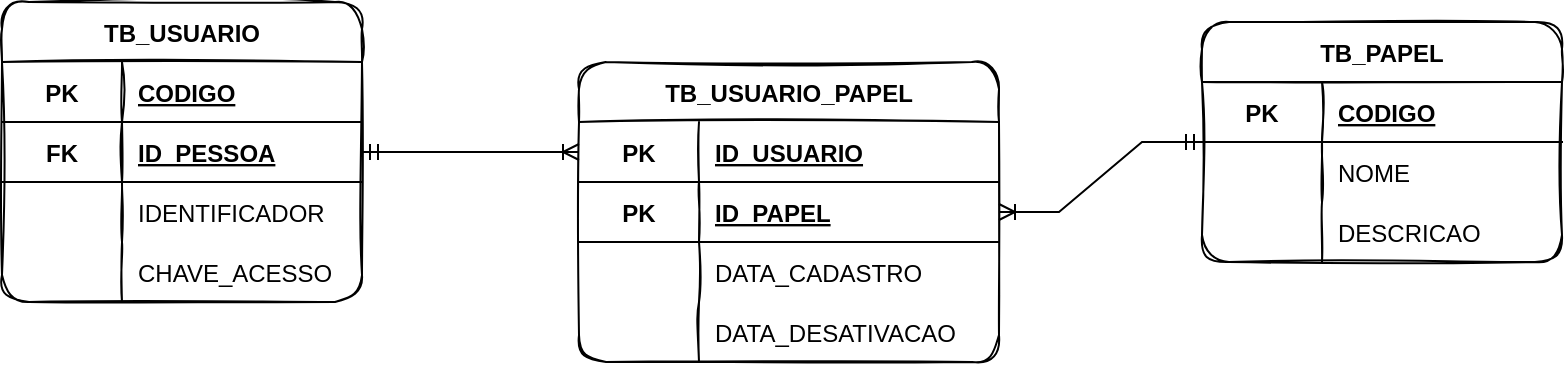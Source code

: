 <mxfile version="20.3.0" type="device"><diagram id="0vdu7SHUhcwAo7yUE04T" name="Página-1"><mxGraphModel dx="1673" dy="1009" grid="1" gridSize="10" guides="1" tooltips="1" connect="1" arrows="1" fold="1" page="1" pageScale="1" pageWidth="827" pageHeight="1169" math="0" shadow="0"><root><mxCell id="0"/><mxCell id="1" parent="0"/><mxCell id="N0LHP6huGB8ZlPGD1EiG-1" value="TB_PAPEL" style="shape=table;startSize=30;container=1;collapsible=1;childLayout=tableLayout;fixedRows=1;rowLines=0;fontStyle=1;align=center;resizeLast=1;rounded=1;sketch=1;gradientColor=none;swimlaneFillColor=default;" vertex="1" parent="1"><mxGeometry x="620" y="30" width="180" height="120" as="geometry"/></mxCell><mxCell id="N0LHP6huGB8ZlPGD1EiG-5" value="" style="shape=tableRow;horizontal=0;startSize=0;swimlaneHead=0;swimlaneBody=0;fillColor=none;collapsible=0;dropTarget=0;points=[[0,0.5],[1,0.5]];portConstraint=eastwest;top=0;left=0;right=0;bottom=1;" vertex="1" parent="N0LHP6huGB8ZlPGD1EiG-1"><mxGeometry y="30" width="180" height="30" as="geometry"/></mxCell><mxCell id="N0LHP6huGB8ZlPGD1EiG-6" value="PK" style="shape=partialRectangle;connectable=0;fillColor=none;top=0;left=0;bottom=0;right=0;fontStyle=1;overflow=hidden;" vertex="1" parent="N0LHP6huGB8ZlPGD1EiG-5"><mxGeometry width="60" height="30" as="geometry"><mxRectangle width="60" height="30" as="alternateBounds"/></mxGeometry></mxCell><mxCell id="N0LHP6huGB8ZlPGD1EiG-7" value="CODIGO" style="shape=partialRectangle;connectable=0;fillColor=none;top=0;left=0;bottom=0;right=0;align=left;spacingLeft=6;fontStyle=5;overflow=hidden;" vertex="1" parent="N0LHP6huGB8ZlPGD1EiG-5"><mxGeometry x="60" width="120" height="30" as="geometry"><mxRectangle width="120" height="30" as="alternateBounds"/></mxGeometry></mxCell><mxCell id="N0LHP6huGB8ZlPGD1EiG-8" value="" style="shape=tableRow;horizontal=0;startSize=0;swimlaneHead=0;swimlaneBody=0;fillColor=none;collapsible=0;dropTarget=0;points=[[0,0.5],[1,0.5]];portConstraint=eastwest;top=0;left=0;right=0;bottom=0;" vertex="1" parent="N0LHP6huGB8ZlPGD1EiG-1"><mxGeometry y="60" width="180" height="30" as="geometry"/></mxCell><mxCell id="N0LHP6huGB8ZlPGD1EiG-9" value="" style="shape=partialRectangle;connectable=0;fillColor=none;top=0;left=0;bottom=0;right=0;editable=1;overflow=hidden;" vertex="1" parent="N0LHP6huGB8ZlPGD1EiG-8"><mxGeometry width="60" height="30" as="geometry"><mxRectangle width="60" height="30" as="alternateBounds"/></mxGeometry></mxCell><mxCell id="N0LHP6huGB8ZlPGD1EiG-10" value="NOME" style="shape=partialRectangle;connectable=0;fillColor=none;top=0;left=0;bottom=0;right=0;align=left;spacingLeft=6;overflow=hidden;" vertex="1" parent="N0LHP6huGB8ZlPGD1EiG-8"><mxGeometry x="60" width="120" height="30" as="geometry"><mxRectangle width="120" height="30" as="alternateBounds"/></mxGeometry></mxCell><mxCell id="N0LHP6huGB8ZlPGD1EiG-11" value="" style="shape=tableRow;horizontal=0;startSize=0;swimlaneHead=0;swimlaneBody=0;fillColor=none;collapsible=0;dropTarget=0;points=[[0,0.5],[1,0.5]];portConstraint=eastwest;top=0;left=0;right=0;bottom=0;" vertex="1" parent="N0LHP6huGB8ZlPGD1EiG-1"><mxGeometry y="90" width="180" height="30" as="geometry"/></mxCell><mxCell id="N0LHP6huGB8ZlPGD1EiG-12" value="" style="shape=partialRectangle;connectable=0;fillColor=none;top=0;left=0;bottom=0;right=0;editable=1;overflow=hidden;" vertex="1" parent="N0LHP6huGB8ZlPGD1EiG-11"><mxGeometry width="60" height="30" as="geometry"><mxRectangle width="60" height="30" as="alternateBounds"/></mxGeometry></mxCell><mxCell id="N0LHP6huGB8ZlPGD1EiG-13" value="DESCRICAO" style="shape=partialRectangle;connectable=0;fillColor=none;top=0;left=0;bottom=0;right=0;align=left;spacingLeft=6;overflow=hidden;" vertex="1" parent="N0LHP6huGB8ZlPGD1EiG-11"><mxGeometry x="60" width="120" height="30" as="geometry"><mxRectangle width="120" height="30" as="alternateBounds"/></mxGeometry></mxCell><mxCell id="N0LHP6huGB8ZlPGD1EiG-14" value="TB_USUARIO" style="shape=table;startSize=30;container=1;collapsible=1;childLayout=tableLayout;fixedRows=1;rowLines=0;fontStyle=1;align=center;resizeLast=1;rounded=1;sketch=1;gradientColor=none;swimlaneFillColor=default;" vertex="1" parent="1"><mxGeometry x="20" y="20" width="180" height="150" as="geometry"/></mxCell><mxCell id="N0LHP6huGB8ZlPGD1EiG-15" value="" style="shape=tableRow;horizontal=0;startSize=0;swimlaneHead=0;swimlaneBody=0;fillColor=none;collapsible=0;dropTarget=0;points=[[0,0.5],[1,0.5]];portConstraint=eastwest;top=0;left=0;right=0;bottom=1;" vertex="1" parent="N0LHP6huGB8ZlPGD1EiG-14"><mxGeometry y="30" width="180" height="30" as="geometry"/></mxCell><mxCell id="N0LHP6huGB8ZlPGD1EiG-16" value="PK" style="shape=partialRectangle;connectable=0;fillColor=none;top=0;left=0;bottom=0;right=0;fontStyle=1;overflow=hidden;" vertex="1" parent="N0LHP6huGB8ZlPGD1EiG-15"><mxGeometry width="60" height="30" as="geometry"><mxRectangle width="60" height="30" as="alternateBounds"/></mxGeometry></mxCell><mxCell id="N0LHP6huGB8ZlPGD1EiG-17" value="CODIGO" style="shape=partialRectangle;connectable=0;fillColor=none;top=0;left=0;bottom=0;right=0;align=left;spacingLeft=6;fontStyle=5;overflow=hidden;" vertex="1" parent="N0LHP6huGB8ZlPGD1EiG-15"><mxGeometry x="60" width="120" height="30" as="geometry"><mxRectangle width="120" height="30" as="alternateBounds"/></mxGeometry></mxCell><mxCell id="N0LHP6huGB8ZlPGD1EiG-27" value="" style="shape=tableRow;horizontal=0;startSize=0;swimlaneHead=0;swimlaneBody=0;fillColor=none;collapsible=0;dropTarget=0;points=[[0,0.5],[1,0.5]];portConstraint=eastwest;top=0;left=0;right=0;bottom=1;" vertex="1" parent="N0LHP6huGB8ZlPGD1EiG-14"><mxGeometry y="60" width="180" height="30" as="geometry"/></mxCell><mxCell id="N0LHP6huGB8ZlPGD1EiG-28" value="FK" style="shape=partialRectangle;connectable=0;fillColor=none;top=0;left=0;bottom=0;right=0;fontStyle=1;overflow=hidden;" vertex="1" parent="N0LHP6huGB8ZlPGD1EiG-27"><mxGeometry width="60" height="30" as="geometry"><mxRectangle width="60" height="30" as="alternateBounds"/></mxGeometry></mxCell><mxCell id="N0LHP6huGB8ZlPGD1EiG-29" value="ID_PESSOA" style="shape=partialRectangle;connectable=0;fillColor=none;top=0;left=0;bottom=0;right=0;align=left;spacingLeft=6;fontStyle=5;overflow=hidden;" vertex="1" parent="N0LHP6huGB8ZlPGD1EiG-27"><mxGeometry x="60" width="120" height="30" as="geometry"><mxRectangle width="120" height="30" as="alternateBounds"/></mxGeometry></mxCell><mxCell id="N0LHP6huGB8ZlPGD1EiG-18" value="" style="shape=tableRow;horizontal=0;startSize=0;swimlaneHead=0;swimlaneBody=0;fillColor=none;collapsible=0;dropTarget=0;points=[[0,0.5],[1,0.5]];portConstraint=eastwest;top=0;left=0;right=0;bottom=0;" vertex="1" parent="N0LHP6huGB8ZlPGD1EiG-14"><mxGeometry y="90" width="180" height="30" as="geometry"/></mxCell><mxCell id="N0LHP6huGB8ZlPGD1EiG-19" value="" style="shape=partialRectangle;connectable=0;fillColor=none;top=0;left=0;bottom=0;right=0;editable=1;overflow=hidden;" vertex="1" parent="N0LHP6huGB8ZlPGD1EiG-18"><mxGeometry width="60" height="30" as="geometry"><mxRectangle width="60" height="30" as="alternateBounds"/></mxGeometry></mxCell><mxCell id="N0LHP6huGB8ZlPGD1EiG-20" value="IDENTIFICADOR" style="shape=partialRectangle;connectable=0;fillColor=none;top=0;left=0;bottom=0;right=0;align=left;spacingLeft=6;overflow=hidden;" vertex="1" parent="N0LHP6huGB8ZlPGD1EiG-18"><mxGeometry x="60" width="120" height="30" as="geometry"><mxRectangle width="120" height="30" as="alternateBounds"/></mxGeometry></mxCell><mxCell id="N0LHP6huGB8ZlPGD1EiG-21" value="" style="shape=tableRow;horizontal=0;startSize=0;swimlaneHead=0;swimlaneBody=0;fillColor=none;collapsible=0;dropTarget=0;points=[[0,0.5],[1,0.5]];portConstraint=eastwest;top=0;left=0;right=0;bottom=0;" vertex="1" parent="N0LHP6huGB8ZlPGD1EiG-14"><mxGeometry y="120" width="180" height="30" as="geometry"/></mxCell><mxCell id="N0LHP6huGB8ZlPGD1EiG-22" value="" style="shape=partialRectangle;connectable=0;fillColor=none;top=0;left=0;bottom=0;right=0;editable=1;overflow=hidden;" vertex="1" parent="N0LHP6huGB8ZlPGD1EiG-21"><mxGeometry width="60" height="30" as="geometry"><mxRectangle width="60" height="30" as="alternateBounds"/></mxGeometry></mxCell><mxCell id="N0LHP6huGB8ZlPGD1EiG-23" value="CHAVE_ACESSO" style="shape=partialRectangle;connectable=0;fillColor=none;top=0;left=0;bottom=0;right=0;align=left;spacingLeft=6;overflow=hidden;" vertex="1" parent="N0LHP6huGB8ZlPGD1EiG-21"><mxGeometry x="60" width="120" height="30" as="geometry"><mxRectangle width="120" height="30" as="alternateBounds"/></mxGeometry></mxCell><mxCell id="N0LHP6huGB8ZlPGD1EiG-30" value="TB_USUARIO_PAPEL" style="shape=table;startSize=30;container=1;collapsible=1;childLayout=tableLayout;fixedRows=1;rowLines=0;fontStyle=1;align=center;resizeLast=1;rounded=1;sketch=1;gradientColor=none;swimlaneFillColor=default;" vertex="1" parent="1"><mxGeometry x="308.5" y="50" width="210" height="150" as="geometry"/></mxCell><mxCell id="N0LHP6huGB8ZlPGD1EiG-31" value="" style="shape=tableRow;horizontal=0;startSize=0;swimlaneHead=0;swimlaneBody=0;fillColor=none;collapsible=0;dropTarget=0;points=[[0,0.5],[1,0.5]];portConstraint=eastwest;top=0;left=0;right=0;bottom=1;" vertex="1" parent="N0LHP6huGB8ZlPGD1EiG-30"><mxGeometry y="30" width="210" height="30" as="geometry"/></mxCell><mxCell id="N0LHP6huGB8ZlPGD1EiG-32" value="PK" style="shape=partialRectangle;connectable=0;fillColor=none;top=0;left=0;bottom=0;right=0;fontStyle=1;overflow=hidden;" vertex="1" parent="N0LHP6huGB8ZlPGD1EiG-31"><mxGeometry width="60" height="30" as="geometry"><mxRectangle width="60" height="30" as="alternateBounds"/></mxGeometry></mxCell><mxCell id="N0LHP6huGB8ZlPGD1EiG-33" value="ID_USUARIO" style="shape=partialRectangle;connectable=0;fillColor=none;top=0;left=0;bottom=0;right=0;align=left;spacingLeft=6;fontStyle=5;overflow=hidden;" vertex="1" parent="N0LHP6huGB8ZlPGD1EiG-31"><mxGeometry x="60" width="150" height="30" as="geometry"><mxRectangle width="150" height="30" as="alternateBounds"/></mxGeometry></mxCell><mxCell id="N0LHP6huGB8ZlPGD1EiG-34" value="" style="shape=tableRow;horizontal=0;startSize=0;swimlaneHead=0;swimlaneBody=0;fillColor=none;collapsible=0;dropTarget=0;points=[[0,0.5],[1,0.5]];portConstraint=eastwest;top=0;left=0;right=0;bottom=1;" vertex="1" parent="N0LHP6huGB8ZlPGD1EiG-30"><mxGeometry y="60" width="210" height="30" as="geometry"/></mxCell><mxCell id="N0LHP6huGB8ZlPGD1EiG-35" value="PK" style="shape=partialRectangle;connectable=0;fillColor=none;top=0;left=0;bottom=0;right=0;fontStyle=1;overflow=hidden;" vertex="1" parent="N0LHP6huGB8ZlPGD1EiG-34"><mxGeometry width="60" height="30" as="geometry"><mxRectangle width="60" height="30" as="alternateBounds"/></mxGeometry></mxCell><mxCell id="N0LHP6huGB8ZlPGD1EiG-36" value="ID_PAPEL" style="shape=partialRectangle;connectable=0;fillColor=none;top=0;left=0;bottom=0;right=0;align=left;spacingLeft=6;fontStyle=5;overflow=hidden;" vertex="1" parent="N0LHP6huGB8ZlPGD1EiG-34"><mxGeometry x="60" width="150" height="30" as="geometry"><mxRectangle width="150" height="30" as="alternateBounds"/></mxGeometry></mxCell><mxCell id="N0LHP6huGB8ZlPGD1EiG-37" value="" style="shape=tableRow;horizontal=0;startSize=0;swimlaneHead=0;swimlaneBody=0;fillColor=none;collapsible=0;dropTarget=0;points=[[0,0.5],[1,0.5]];portConstraint=eastwest;top=0;left=0;right=0;bottom=0;" vertex="1" parent="N0LHP6huGB8ZlPGD1EiG-30"><mxGeometry y="90" width="210" height="30" as="geometry"/></mxCell><mxCell id="N0LHP6huGB8ZlPGD1EiG-38" value="" style="shape=partialRectangle;connectable=0;fillColor=none;top=0;left=0;bottom=0;right=0;editable=1;overflow=hidden;" vertex="1" parent="N0LHP6huGB8ZlPGD1EiG-37"><mxGeometry width="60" height="30" as="geometry"><mxRectangle width="60" height="30" as="alternateBounds"/></mxGeometry></mxCell><mxCell id="N0LHP6huGB8ZlPGD1EiG-39" value="DATA_CADASTRO" style="shape=partialRectangle;connectable=0;fillColor=none;top=0;left=0;bottom=0;right=0;align=left;spacingLeft=6;overflow=hidden;" vertex="1" parent="N0LHP6huGB8ZlPGD1EiG-37"><mxGeometry x="60" width="150" height="30" as="geometry"><mxRectangle width="150" height="30" as="alternateBounds"/></mxGeometry></mxCell><mxCell id="N0LHP6huGB8ZlPGD1EiG-40" value="" style="shape=tableRow;horizontal=0;startSize=0;swimlaneHead=0;swimlaneBody=0;fillColor=none;collapsible=0;dropTarget=0;points=[[0,0.5],[1,0.5]];portConstraint=eastwest;top=0;left=0;right=0;bottom=0;" vertex="1" parent="N0LHP6huGB8ZlPGD1EiG-30"><mxGeometry y="120" width="210" height="30" as="geometry"/></mxCell><mxCell id="N0LHP6huGB8ZlPGD1EiG-41" value="" style="shape=partialRectangle;connectable=0;fillColor=none;top=0;left=0;bottom=0;right=0;editable=1;overflow=hidden;" vertex="1" parent="N0LHP6huGB8ZlPGD1EiG-40"><mxGeometry width="60" height="30" as="geometry"><mxRectangle width="60" height="30" as="alternateBounds"/></mxGeometry></mxCell><mxCell id="N0LHP6huGB8ZlPGD1EiG-42" value="DATA_DESATIVACAO" style="shape=partialRectangle;connectable=0;fillColor=none;top=0;left=0;bottom=0;right=0;align=left;spacingLeft=6;overflow=hidden;" vertex="1" parent="N0LHP6huGB8ZlPGD1EiG-40"><mxGeometry x="60" width="150" height="30" as="geometry"><mxRectangle width="150" height="30" as="alternateBounds"/></mxGeometry></mxCell><mxCell id="N0LHP6huGB8ZlPGD1EiG-43" value="" style="edgeStyle=entityRelationEdgeStyle;fontSize=12;html=1;endArrow=ERoneToMany;startArrow=ERmandOne;rounded=0;" edge="1" parent="1" source="N0LHP6huGB8ZlPGD1EiG-14" target="N0LHP6huGB8ZlPGD1EiG-31"><mxGeometry width="100" height="100" relative="1" as="geometry"><mxPoint x="250" y="440" as="sourcePoint"/><mxPoint x="350" y="340" as="targetPoint"/></mxGeometry></mxCell><mxCell id="N0LHP6huGB8ZlPGD1EiG-44" value="" style="edgeStyle=entityRelationEdgeStyle;fontSize=12;html=1;endArrow=ERoneToMany;startArrow=ERmandOne;rounded=0;" edge="1" parent="1" source="N0LHP6huGB8ZlPGD1EiG-1" target="N0LHP6huGB8ZlPGD1EiG-30"><mxGeometry width="100" height="100" relative="1" as="geometry"><mxPoint x="230" y="325" as="sourcePoint"/><mxPoint x="290" y="435" as="targetPoint"/></mxGeometry></mxCell></root></mxGraphModel></diagram></mxfile>